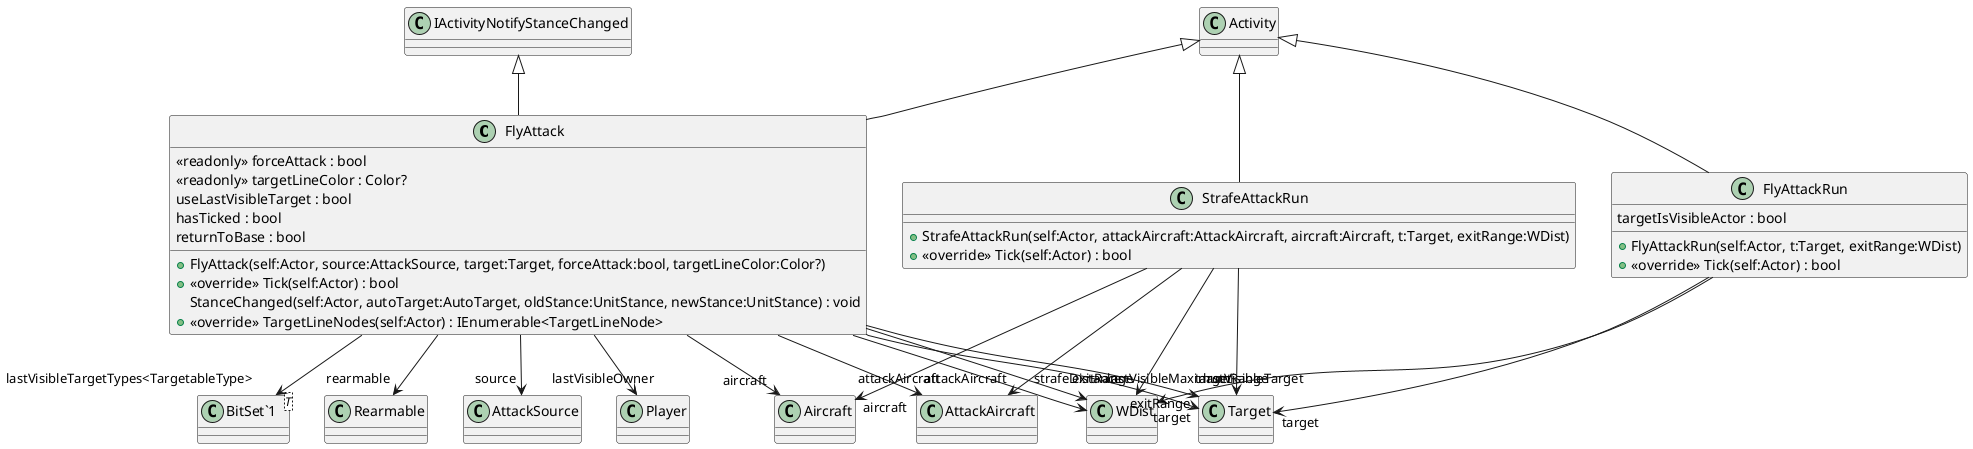 @startuml
class FlyAttack {
    <<readonly>> forceAttack : bool
    <<readonly>> targetLineColor : Color?
    useLastVisibleTarget : bool
    hasTicked : bool
    returnToBase : bool
    + FlyAttack(self:Actor, source:AttackSource, target:Target, forceAttack:bool, targetLineColor:Color?)
    + <<override>> Tick(self:Actor) : bool
    StanceChanged(self:Actor, autoTarget:AutoTarget, oldStance:UnitStance, newStance:UnitStance) : void
    + <<override>> TargetLineNodes(self:Actor) : IEnumerable<TargetLineNode>
}
class FlyAttackRun {
    targetIsVisibleActor : bool
    + FlyAttackRun(self:Actor, t:Target, exitRange:WDist)
    + <<override>> Tick(self:Actor) : bool
}
class StrafeAttackRun {
    + StrafeAttackRun(self:Actor, attackAircraft:AttackAircraft, aircraft:Aircraft, t:Target, exitRange:WDist)
    + <<override>> Tick(self:Actor) : bool
}
class "BitSet`1"<T> {
}
Activity <|-- FlyAttack
IActivityNotifyStanceChanged <|-- FlyAttack
FlyAttack --> "aircraft" Aircraft
FlyAttack --> "attackAircraft" AttackAircraft
FlyAttack --> "rearmable" Rearmable
FlyAttack --> "source" AttackSource
FlyAttack --> "strafeDistance" WDist
FlyAttack --> "target" Target
FlyAttack --> "lastVisibleTarget" Target
FlyAttack --> "lastVisibleMaximumRange" WDist
FlyAttack --> "lastVisibleTargetTypes<TargetableType>" "BitSet`1"
FlyAttack --> "lastVisibleOwner" Player
Activity <|-- FlyAttackRun
FlyAttackRun --> "exitRange" WDist
FlyAttackRun --> "target" Target
Activity <|-- StrafeAttackRun
StrafeAttackRun --> "attackAircraft" AttackAircraft
StrafeAttackRun --> "aircraft" Aircraft
StrafeAttackRun --> "exitRange" WDist
StrafeAttackRun --> "target" Target
@enduml

